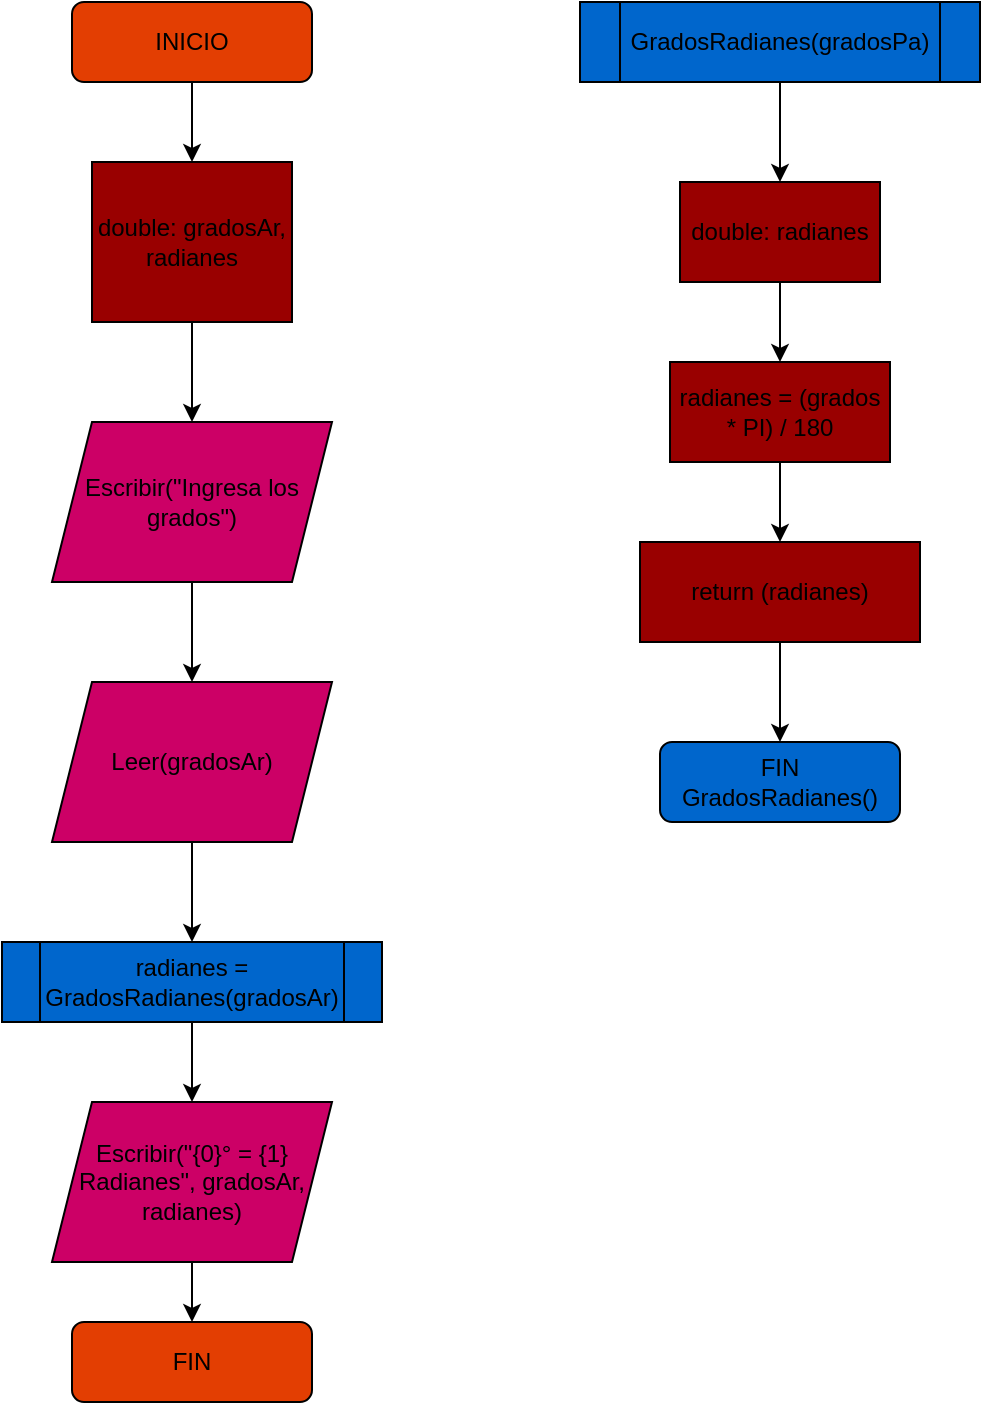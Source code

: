 <mxfile version="20.3.0" type="device"><diagram id="C5RBs43oDa-KdzZeNtuy" name="Page-1"><mxGraphModel dx="1102" dy="865" grid="1" gridSize="10" guides="1" tooltips="1" connect="1" arrows="1" fold="1" page="1" pageScale="1" pageWidth="827" pageHeight="1169" math="0" shadow="0"><root><mxCell id="WIyWlLk6GJQsqaUBKTNV-0"/><mxCell id="WIyWlLk6GJQsqaUBKTNV-1" parent="WIyWlLk6GJQsqaUBKTNV-0"/><mxCell id="PffJLHHgZlG3qY3Zu0J4-8" value="" style="edgeStyle=orthogonalEdgeStyle;rounded=0;orthogonalLoop=1;jettySize=auto;html=1;" parent="WIyWlLk6GJQsqaUBKTNV-1" source="WIyWlLk6GJQsqaUBKTNV-3" target="WIyWlLk6GJQsqaUBKTNV-6" edge="1"><mxGeometry relative="1" as="geometry"/></mxCell><mxCell id="WIyWlLk6GJQsqaUBKTNV-3" value="INICIO" style="rounded=1;whiteSpace=wrap;html=1;fontSize=12;glass=0;strokeWidth=1;shadow=0;fillColor=#E33E02;" parent="WIyWlLk6GJQsqaUBKTNV-1" vertex="1"><mxGeometry x="160" y="80" width="120" height="40" as="geometry"/></mxCell><mxCell id="PffJLHHgZlG3qY3Zu0J4-6" value="" style="edgeStyle=orthogonalEdgeStyle;rounded=0;orthogonalLoop=1;jettySize=auto;html=1;" parent="WIyWlLk6GJQsqaUBKTNV-1" source="WIyWlLk6GJQsqaUBKTNV-6" target="WIyWlLk6GJQsqaUBKTNV-10" edge="1"><mxGeometry relative="1" as="geometry"/></mxCell><mxCell id="WIyWlLk6GJQsqaUBKTNV-6" value="double: gradosAr, radianes" style="rounded=0;whiteSpace=wrap;html=1;shadow=0;fontFamily=Helvetica;fontSize=12;fontColor=default;align=center;strokeColor=default;strokeWidth=1;fillColor=#990000;" parent="WIyWlLk6GJQsqaUBKTNV-1" vertex="1"><mxGeometry x="170" y="160" width="100" height="80" as="geometry"/></mxCell><mxCell id="PffJLHHgZlG3qY3Zu0J4-5" value="" style="edgeStyle=orthogonalEdgeStyle;rounded=0;orthogonalLoop=1;jettySize=auto;html=1;" parent="WIyWlLk6GJQsqaUBKTNV-1" source="WIyWlLk6GJQsqaUBKTNV-10" target="PffJLHHgZlG3qY3Zu0J4-0" edge="1"><mxGeometry relative="1" as="geometry"/></mxCell><mxCell id="WIyWlLk6GJQsqaUBKTNV-10" value="Escribir(&quot;Ingresa los grados&quot;)" style="shape=parallelogram;perimeter=parallelogramPerimeter;whiteSpace=wrap;html=1;fixedSize=1;shadow=0;fontFamily=Helvetica;fontSize=12;fontColor=default;align=center;strokeColor=default;strokeWidth=1;fillColor=#CC0066;" parent="WIyWlLk6GJQsqaUBKTNV-1" vertex="1"><mxGeometry x="150" y="290" width="140" height="80" as="geometry"/></mxCell><mxCell id="PffJLHHgZlG3qY3Zu0J4-22" value="" style="edgeStyle=orthogonalEdgeStyle;rounded=0;orthogonalLoop=1;jettySize=auto;html=1;" parent="WIyWlLk6GJQsqaUBKTNV-1" source="WIyWlLk6GJQsqaUBKTNV-11" target="PffJLHHgZlG3qY3Zu0J4-18" edge="1"><mxGeometry relative="1" as="geometry"/></mxCell><mxCell id="WIyWlLk6GJQsqaUBKTNV-11" value="radianes = GradosRadianes(gradosAr)" style="shape=process;whiteSpace=wrap;html=1;backgroundOutline=1;shadow=0;fontFamily=Helvetica;fontSize=12;fontColor=default;align=center;strokeColor=default;strokeWidth=1;fillColor=#0066CC;" parent="WIyWlLk6GJQsqaUBKTNV-1" vertex="1"><mxGeometry x="125" y="550" width="190" height="40" as="geometry"/></mxCell><mxCell id="PffJLHHgZlG3qY3Zu0J4-3" value="" style="edgeStyle=orthogonalEdgeStyle;rounded=0;orthogonalLoop=1;jettySize=auto;html=1;" parent="WIyWlLk6GJQsqaUBKTNV-1" source="PffJLHHgZlG3qY3Zu0J4-0" target="WIyWlLk6GJQsqaUBKTNV-11" edge="1"><mxGeometry relative="1" as="geometry"/></mxCell><mxCell id="PffJLHHgZlG3qY3Zu0J4-0" value="Leer(gradosAr)" style="shape=parallelogram;perimeter=parallelogramPerimeter;whiteSpace=wrap;html=1;fixedSize=1;shadow=0;fontFamily=Helvetica;fontSize=12;fontColor=default;align=center;strokeColor=default;strokeWidth=1;fillColor=#CC0066;" parent="WIyWlLk6GJQsqaUBKTNV-1" vertex="1"><mxGeometry x="150" y="420" width="140" height="80" as="geometry"/></mxCell><mxCell id="PffJLHHgZlG3qY3Zu0J4-10" value="" style="edgeStyle=orthogonalEdgeStyle;rounded=0;orthogonalLoop=1;jettySize=auto;html=1;" parent="WIyWlLk6GJQsqaUBKTNV-1" source="PffJLHHgZlG3qY3Zu0J4-7" target="PffJLHHgZlG3qY3Zu0J4-9" edge="1"><mxGeometry relative="1" as="geometry"/></mxCell><mxCell id="PffJLHHgZlG3qY3Zu0J4-7" value="GradosRadianes(gradosPa)" style="shape=process;whiteSpace=wrap;html=1;backgroundOutline=1;shadow=0;fontFamily=Helvetica;fontSize=12;fontColor=default;align=center;strokeColor=default;strokeWidth=1;fillColor=#0066CC;" parent="WIyWlLk6GJQsqaUBKTNV-1" vertex="1"><mxGeometry x="414" y="80" width="200" height="40" as="geometry"/></mxCell><mxCell id="PffJLHHgZlG3qY3Zu0J4-13" value="" style="edgeStyle=orthogonalEdgeStyle;rounded=0;orthogonalLoop=1;jettySize=auto;html=1;" parent="WIyWlLk6GJQsqaUBKTNV-1" source="PffJLHHgZlG3qY3Zu0J4-9" target="PffJLHHgZlG3qY3Zu0J4-11" edge="1"><mxGeometry relative="1" as="geometry"/></mxCell><mxCell id="PffJLHHgZlG3qY3Zu0J4-9" value="double: radianes" style="rounded=0;whiteSpace=wrap;html=1;shadow=0;fontFamily=Helvetica;fontSize=12;fontColor=default;align=center;strokeColor=default;strokeWidth=1;fillColor=#990000;" parent="WIyWlLk6GJQsqaUBKTNV-1" vertex="1"><mxGeometry x="464" y="170" width="100" height="50" as="geometry"/></mxCell><mxCell id="PffJLHHgZlG3qY3Zu0J4-14" value="" style="edgeStyle=orthogonalEdgeStyle;rounded=0;orthogonalLoop=1;jettySize=auto;html=1;" parent="WIyWlLk6GJQsqaUBKTNV-1" source="PffJLHHgZlG3qY3Zu0J4-11" target="PffJLHHgZlG3qY3Zu0J4-12" edge="1"><mxGeometry relative="1" as="geometry"/></mxCell><mxCell id="PffJLHHgZlG3qY3Zu0J4-11" value="radianes = (grados * PI) / 180" style="rounded=0;whiteSpace=wrap;html=1;shadow=0;fontFamily=Helvetica;fontSize=12;fontColor=default;align=center;strokeColor=default;strokeWidth=1;fillColor=#990000;" parent="WIyWlLk6GJQsqaUBKTNV-1" vertex="1"><mxGeometry x="459" y="260" width="110" height="50" as="geometry"/></mxCell><mxCell id="PffJLHHgZlG3qY3Zu0J4-17" value="" style="edgeStyle=orthogonalEdgeStyle;rounded=0;orthogonalLoop=1;jettySize=auto;html=1;" parent="WIyWlLk6GJQsqaUBKTNV-1" source="PffJLHHgZlG3qY3Zu0J4-12" target="PffJLHHgZlG3qY3Zu0J4-16" edge="1"><mxGeometry relative="1" as="geometry"/></mxCell><mxCell id="PffJLHHgZlG3qY3Zu0J4-12" value="return (radianes)" style="rounded=0;whiteSpace=wrap;html=1;shadow=0;fontFamily=Helvetica;fontSize=12;fontColor=default;align=center;strokeColor=default;strokeWidth=1;fillColor=#990000;" parent="WIyWlLk6GJQsqaUBKTNV-1" vertex="1"><mxGeometry x="444" y="350" width="140" height="50" as="geometry"/></mxCell><mxCell id="PffJLHHgZlG3qY3Zu0J4-16" value="FIN GradosRadianes()" style="rounded=1;whiteSpace=wrap;html=1;fontSize=12;glass=0;strokeWidth=1;shadow=0;fillColor=#0066CC;" parent="WIyWlLk6GJQsqaUBKTNV-1" vertex="1"><mxGeometry x="454" y="450" width="120" height="40" as="geometry"/></mxCell><mxCell id="PffJLHHgZlG3qY3Zu0J4-21" value="" style="edgeStyle=orthogonalEdgeStyle;rounded=0;orthogonalLoop=1;jettySize=auto;html=1;" parent="WIyWlLk6GJQsqaUBKTNV-1" source="PffJLHHgZlG3qY3Zu0J4-18" target="PffJLHHgZlG3qY3Zu0J4-19" edge="1"><mxGeometry relative="1" as="geometry"/></mxCell><mxCell id="PffJLHHgZlG3qY3Zu0J4-18" value="Escribir(&quot;{0}° = {1} Radianes&quot;, gradosAr, radianes)" style="shape=parallelogram;perimeter=parallelogramPerimeter;whiteSpace=wrap;html=1;fixedSize=1;shadow=0;fontFamily=Helvetica;fontSize=12;fontColor=default;align=center;strokeColor=default;strokeWidth=1;fillColor=#CC0066;" parent="WIyWlLk6GJQsqaUBKTNV-1" vertex="1"><mxGeometry x="150" y="630" width="140" height="80" as="geometry"/></mxCell><mxCell id="PffJLHHgZlG3qY3Zu0J4-19" value="FIN" style="rounded=1;whiteSpace=wrap;html=1;fontSize=12;glass=0;strokeWidth=1;shadow=0;fillColor=#E33E02;" parent="WIyWlLk6GJQsqaUBKTNV-1" vertex="1"><mxGeometry x="160" y="740" width="120" height="40" as="geometry"/></mxCell></root></mxGraphModel></diagram></mxfile>